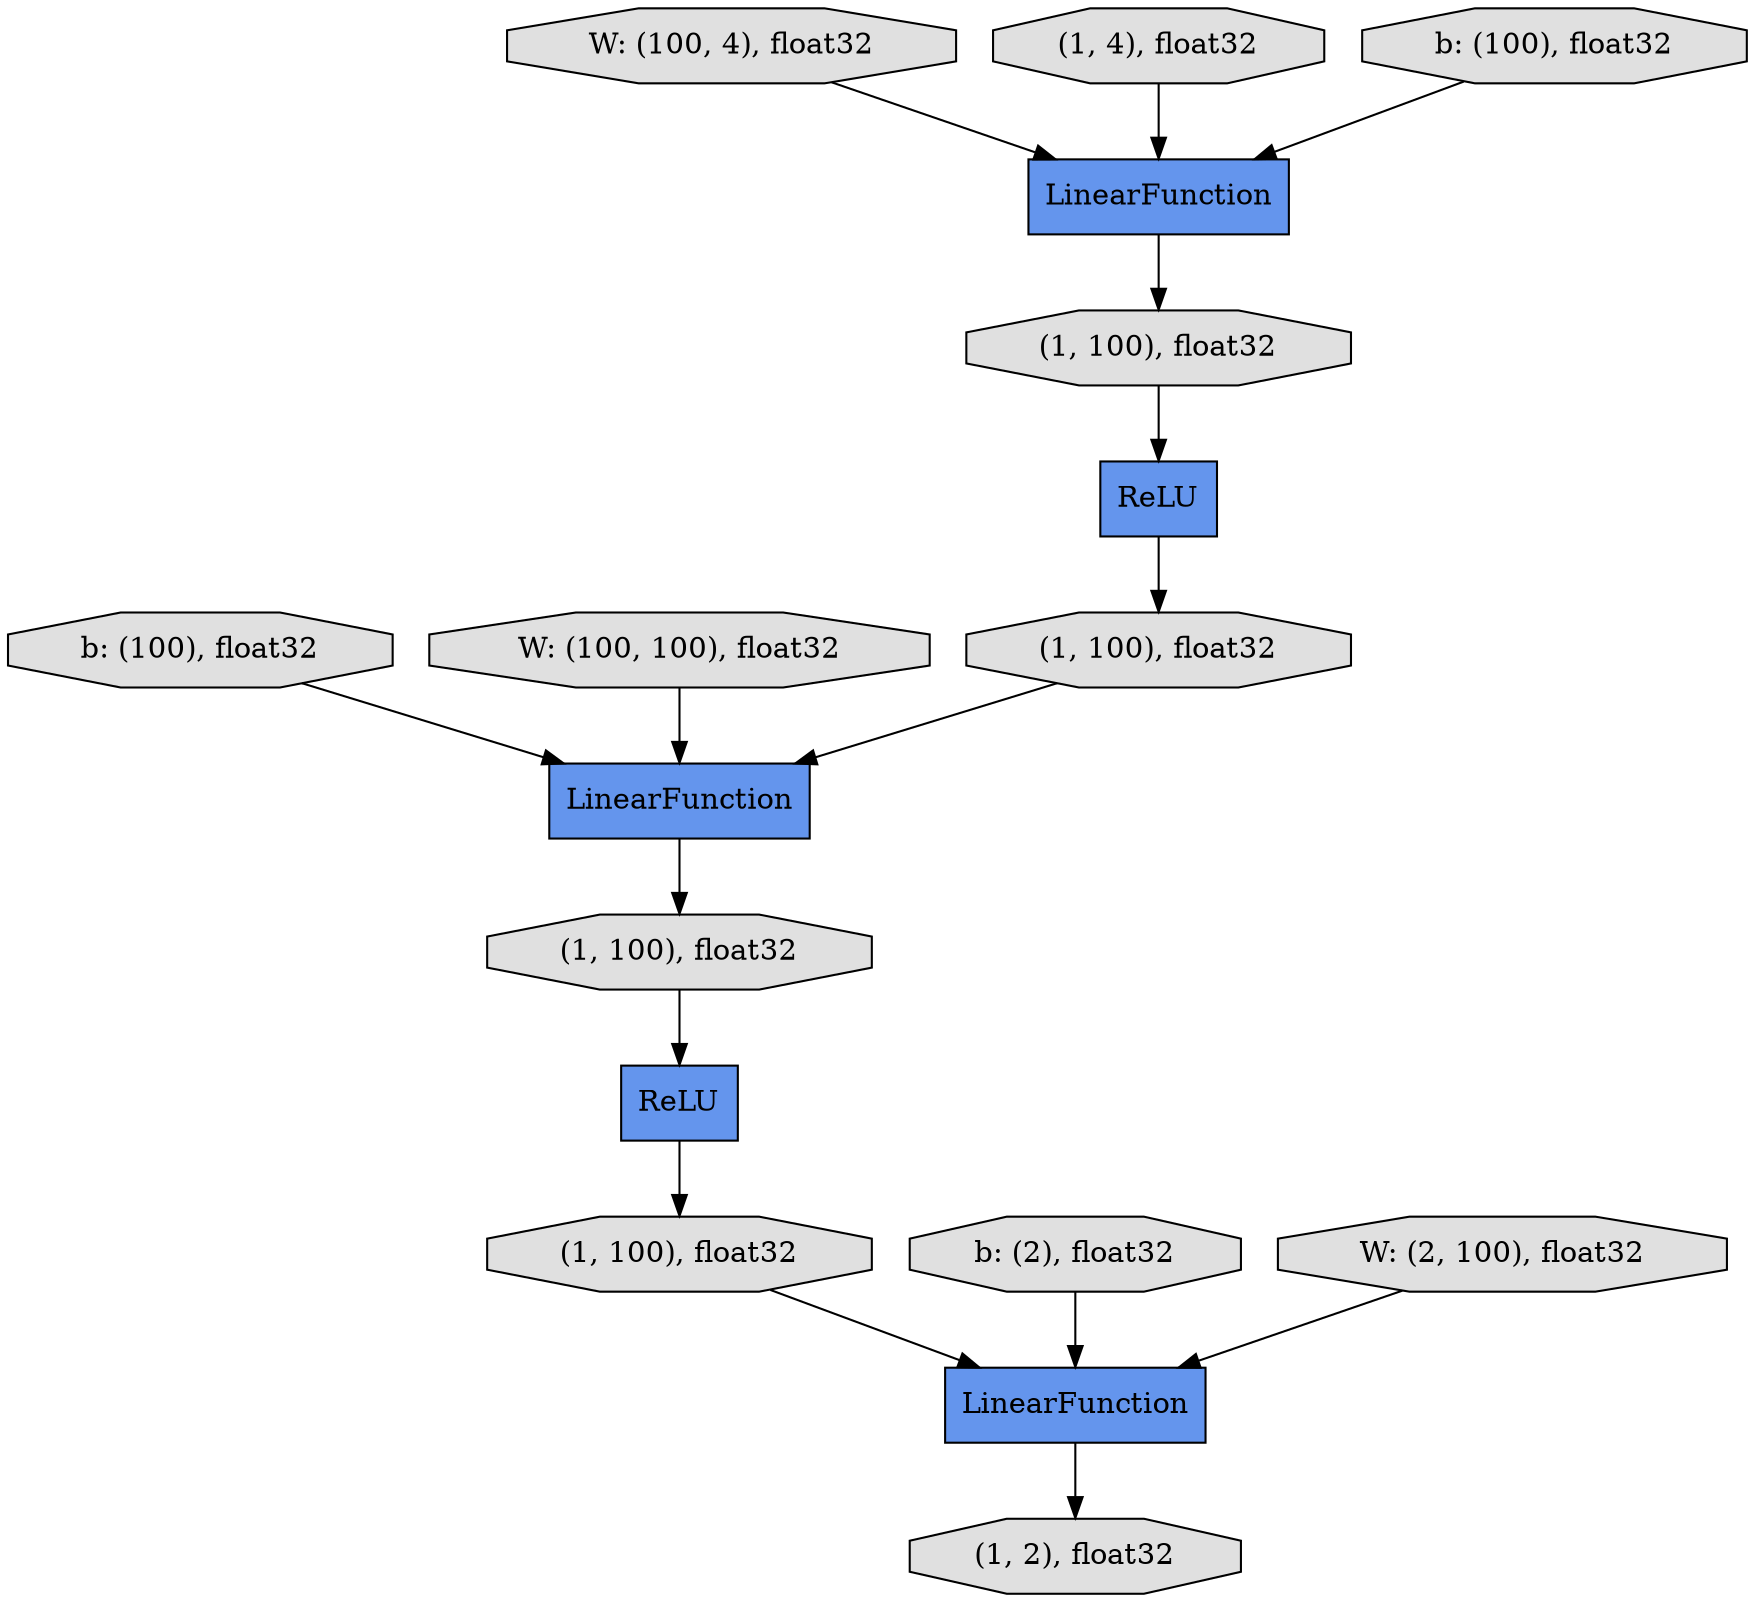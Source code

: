digraph graphname{rankdir=TB;2740318651392 [label="b: (100), float32",shape="octagon",fillcolor="#E0E0E0",style="filled"];2740318477336 [label="(1, 100), float32",shape="octagon",fillcolor="#E0E0E0",style="filled"];2740318476328 [label="(1, 100), float32",shape="octagon",fillcolor="#E0E0E0",style="filled"];2740318476832 [label="ReLU",shape="record",fillcolor="#6495ED",style="filled"];2740296626248 [label="LinearFunction",shape="record",fillcolor="#6495ED",style="filled"];2740318477784 [label="LinearFunction",shape="record",fillcolor="#6495ED",style="filled"];2740318650440 [label="W: (100, 4), float32",shape="octagon",fillcolor="#E0E0E0",style="filled"];2740318651560 [label="(1, 2), float32",shape="octagon",fillcolor="#E0E0E0",style="filled"];2740318475432 [label="(1, 100), float32",shape="octagon",fillcolor="#E0E0E0",style="filled"];2740318477504 [label="LinearFunction",shape="record",fillcolor="#6495ED",style="filled"];2740318651112 [label="W: (100, 100), float32",shape="octagon",fillcolor="#E0E0E0",style="filled"];2740318477616 [label="ReLU",shape="record",fillcolor="#6495ED",style="filled"];2740318478176 [label="b: (2), float32",shape="octagon",fillcolor="#E0E0E0",style="filled"];2740318477672 [label="(1, 4), float32",shape="octagon",fillcolor="#E0E0E0",style="filled"];2740318650720 [label="b: (100), float32",shape="octagon",fillcolor="#E0E0E0",style="filled"];2740318523856 [label="W: (2, 100), float32",shape="octagon",fillcolor="#E0E0E0",style="filled"];2740318476776 [label="(1, 100), float32",shape="octagon",fillcolor="#E0E0E0",style="filled"];2740318650440 -> 2740318477784;2740296626248 -> 2740318651560;2740318476776 -> 2740318477504;2740318651392 -> 2740318477504;2740318478176 -> 2740296626248;2740318651112 -> 2740318477504;2740318477336 -> 2740318477616;2740318477784 -> 2740318477336;2740318477672 -> 2740318477784;2740318476832 -> 2740318476328;2740318650720 -> 2740318477784;2740318477504 -> 2740318475432;2740318523856 -> 2740296626248;2740318476328 -> 2740296626248;2740318477616 -> 2740318476776;2740318475432 -> 2740318476832;}